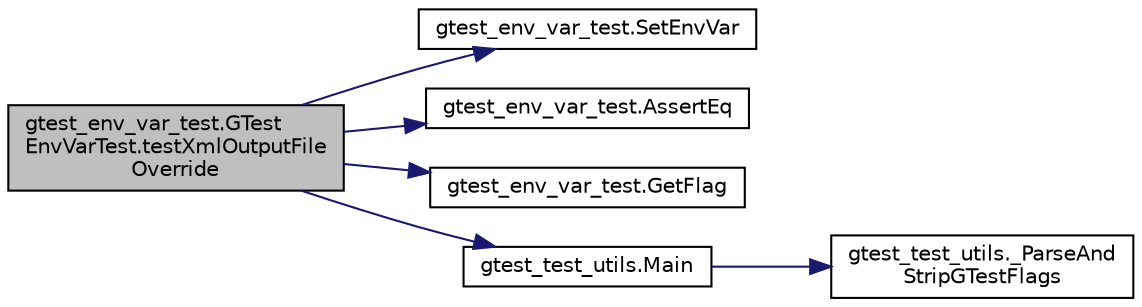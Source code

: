 digraph "gtest_env_var_test.GTestEnvVarTest.testXmlOutputFileOverride"
{
  edge [fontname="Helvetica",fontsize="10",labelfontname="Helvetica",labelfontsize="10"];
  node [fontname="Helvetica",fontsize="10",shape=record];
  rankdir="LR";
  Node11 [label="gtest_env_var_test.GTest\lEnvVarTest.testXmlOutputFile\lOverride",height=0.2,width=0.4,color="black", fillcolor="grey75", style="filled", fontcolor="black"];
  Node11 -> Node12 [color="midnightblue",fontsize="10",style="solid",fontname="Helvetica"];
  Node12 [label="gtest_env_var_test.SetEnvVar",height=0.2,width=0.4,color="black", fillcolor="white", style="filled",URL="$dd/d84/namespacegtest__env__var__test.html#a634ee0fa1ccf4713411992e7373e49e9"];
  Node11 -> Node13 [color="midnightblue",fontsize="10",style="solid",fontname="Helvetica"];
  Node13 [label="gtest_env_var_test.AssertEq",height=0.2,width=0.4,color="black", fillcolor="white", style="filled",URL="$dd/d84/namespacegtest__env__var__test.html#a8c94a5abd1117cdd2b402c0059a49a3a"];
  Node11 -> Node14 [color="midnightblue",fontsize="10",style="solid",fontname="Helvetica"];
  Node14 [label="gtest_env_var_test.GetFlag",height=0.2,width=0.4,color="black", fillcolor="white", style="filled",URL="$dd/d84/namespacegtest__env__var__test.html#a79d5f78f47c7dde37a0941d8604cf857"];
  Node11 -> Node15 [color="midnightblue",fontsize="10",style="solid",fontname="Helvetica"];
  Node15 [label="gtest_test_utils.Main",height=0.2,width=0.4,color="black", fillcolor="white", style="filled",URL="$d2/d4a/namespacegtest__test__utils.html#a5361b42d9c6843b5b117ead4d1c58cc5"];
  Node15 -> Node16 [color="midnightblue",fontsize="10",style="solid",fontname="Helvetica"];
  Node16 [label="gtest_test_utils._ParseAnd\lStripGTestFlags",height=0.2,width=0.4,color="black", fillcolor="white", style="filled",URL="$d2/d4a/namespacegtest__test__utils.html#a05ad62af6574fd7e4fa2cc7c952c4f0b"];
}
